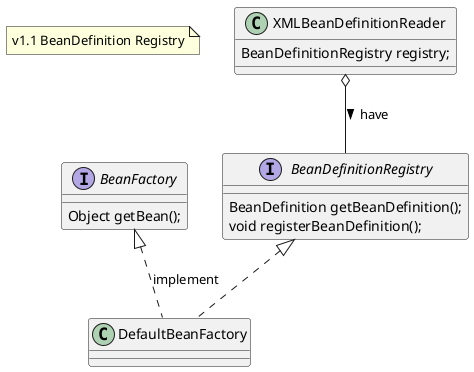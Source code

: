 @startuml BeanFactory

note "v1.1 BeanDefinition Registry" as Tip

interface BeanDefinitionRegistry {
  BeanDefinition getBeanDefinition();
  void registerBeanDefinition();
}

interface BeanFactory {
  Object getBean();
}

class DefaultBeanFactory {
}

class XMLBeanDefinitionReader {
  BeanDefinitionRegistry registry;
}

BeanFactory <|.. DefaultBeanFactory : implement
BeanDefinitionRegistry <|.. DefaultBeanFactory
XMLBeanDefinitionReader o-- BeanDefinitionRegistry : have >

@enduml